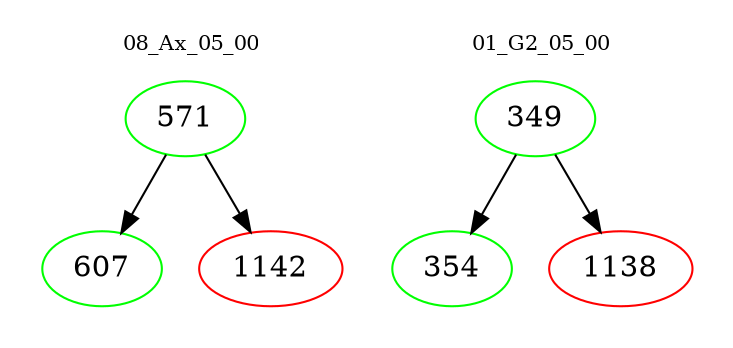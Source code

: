 digraph{
subgraph cluster_0 {
color = white
label = "08_Ax_05_00";
fontsize=10;
T0_571 [label="571", color="green"]
T0_571 -> T0_607 [color="black"]
T0_607 [label="607", color="green"]
T0_571 -> T0_1142 [color="black"]
T0_1142 [label="1142", color="red"]
}
subgraph cluster_1 {
color = white
label = "01_G2_05_00";
fontsize=10;
T1_349 [label="349", color="green"]
T1_349 -> T1_354 [color="black"]
T1_354 [label="354", color="green"]
T1_349 -> T1_1138 [color="black"]
T1_1138 [label="1138", color="red"]
}
}
